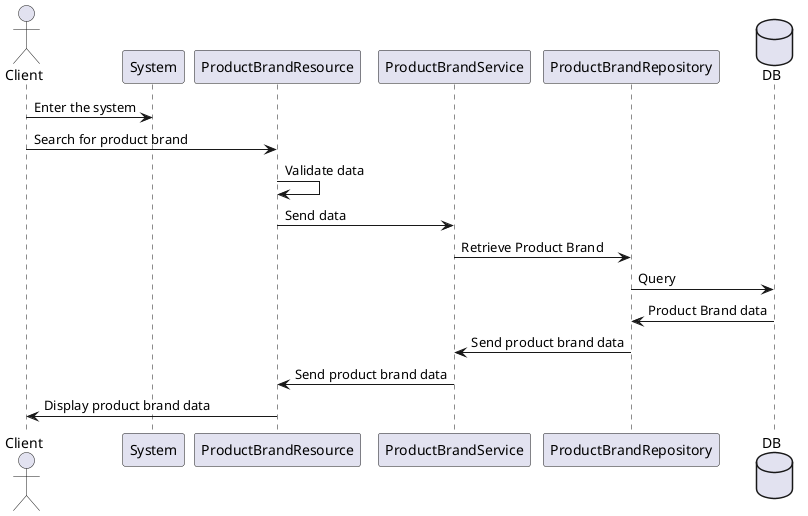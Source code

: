@startuml Sequence Diagram ProductBrand
actor Client
Client -> "System" : Enter the system
Client -> ProductBrandResource: Search for product brand
ProductBrandResource -> ProductBrandResource: Validate data
ProductBrandResource -> ProductBrandService: Send data
ProductBrandService -> ProductBrandRepository: Retrieve Product Brand
database DB 
ProductBrandRepository -> DB: Query
DB -> ProductBrandRepository: Product Brand data
ProductBrandRepository -> ProductBrandService: Send product brand data
ProductBrandService -> ProductBrandResource: Send product brand data
ProductBrandResource -> Client: Display product brand data

@enduml
